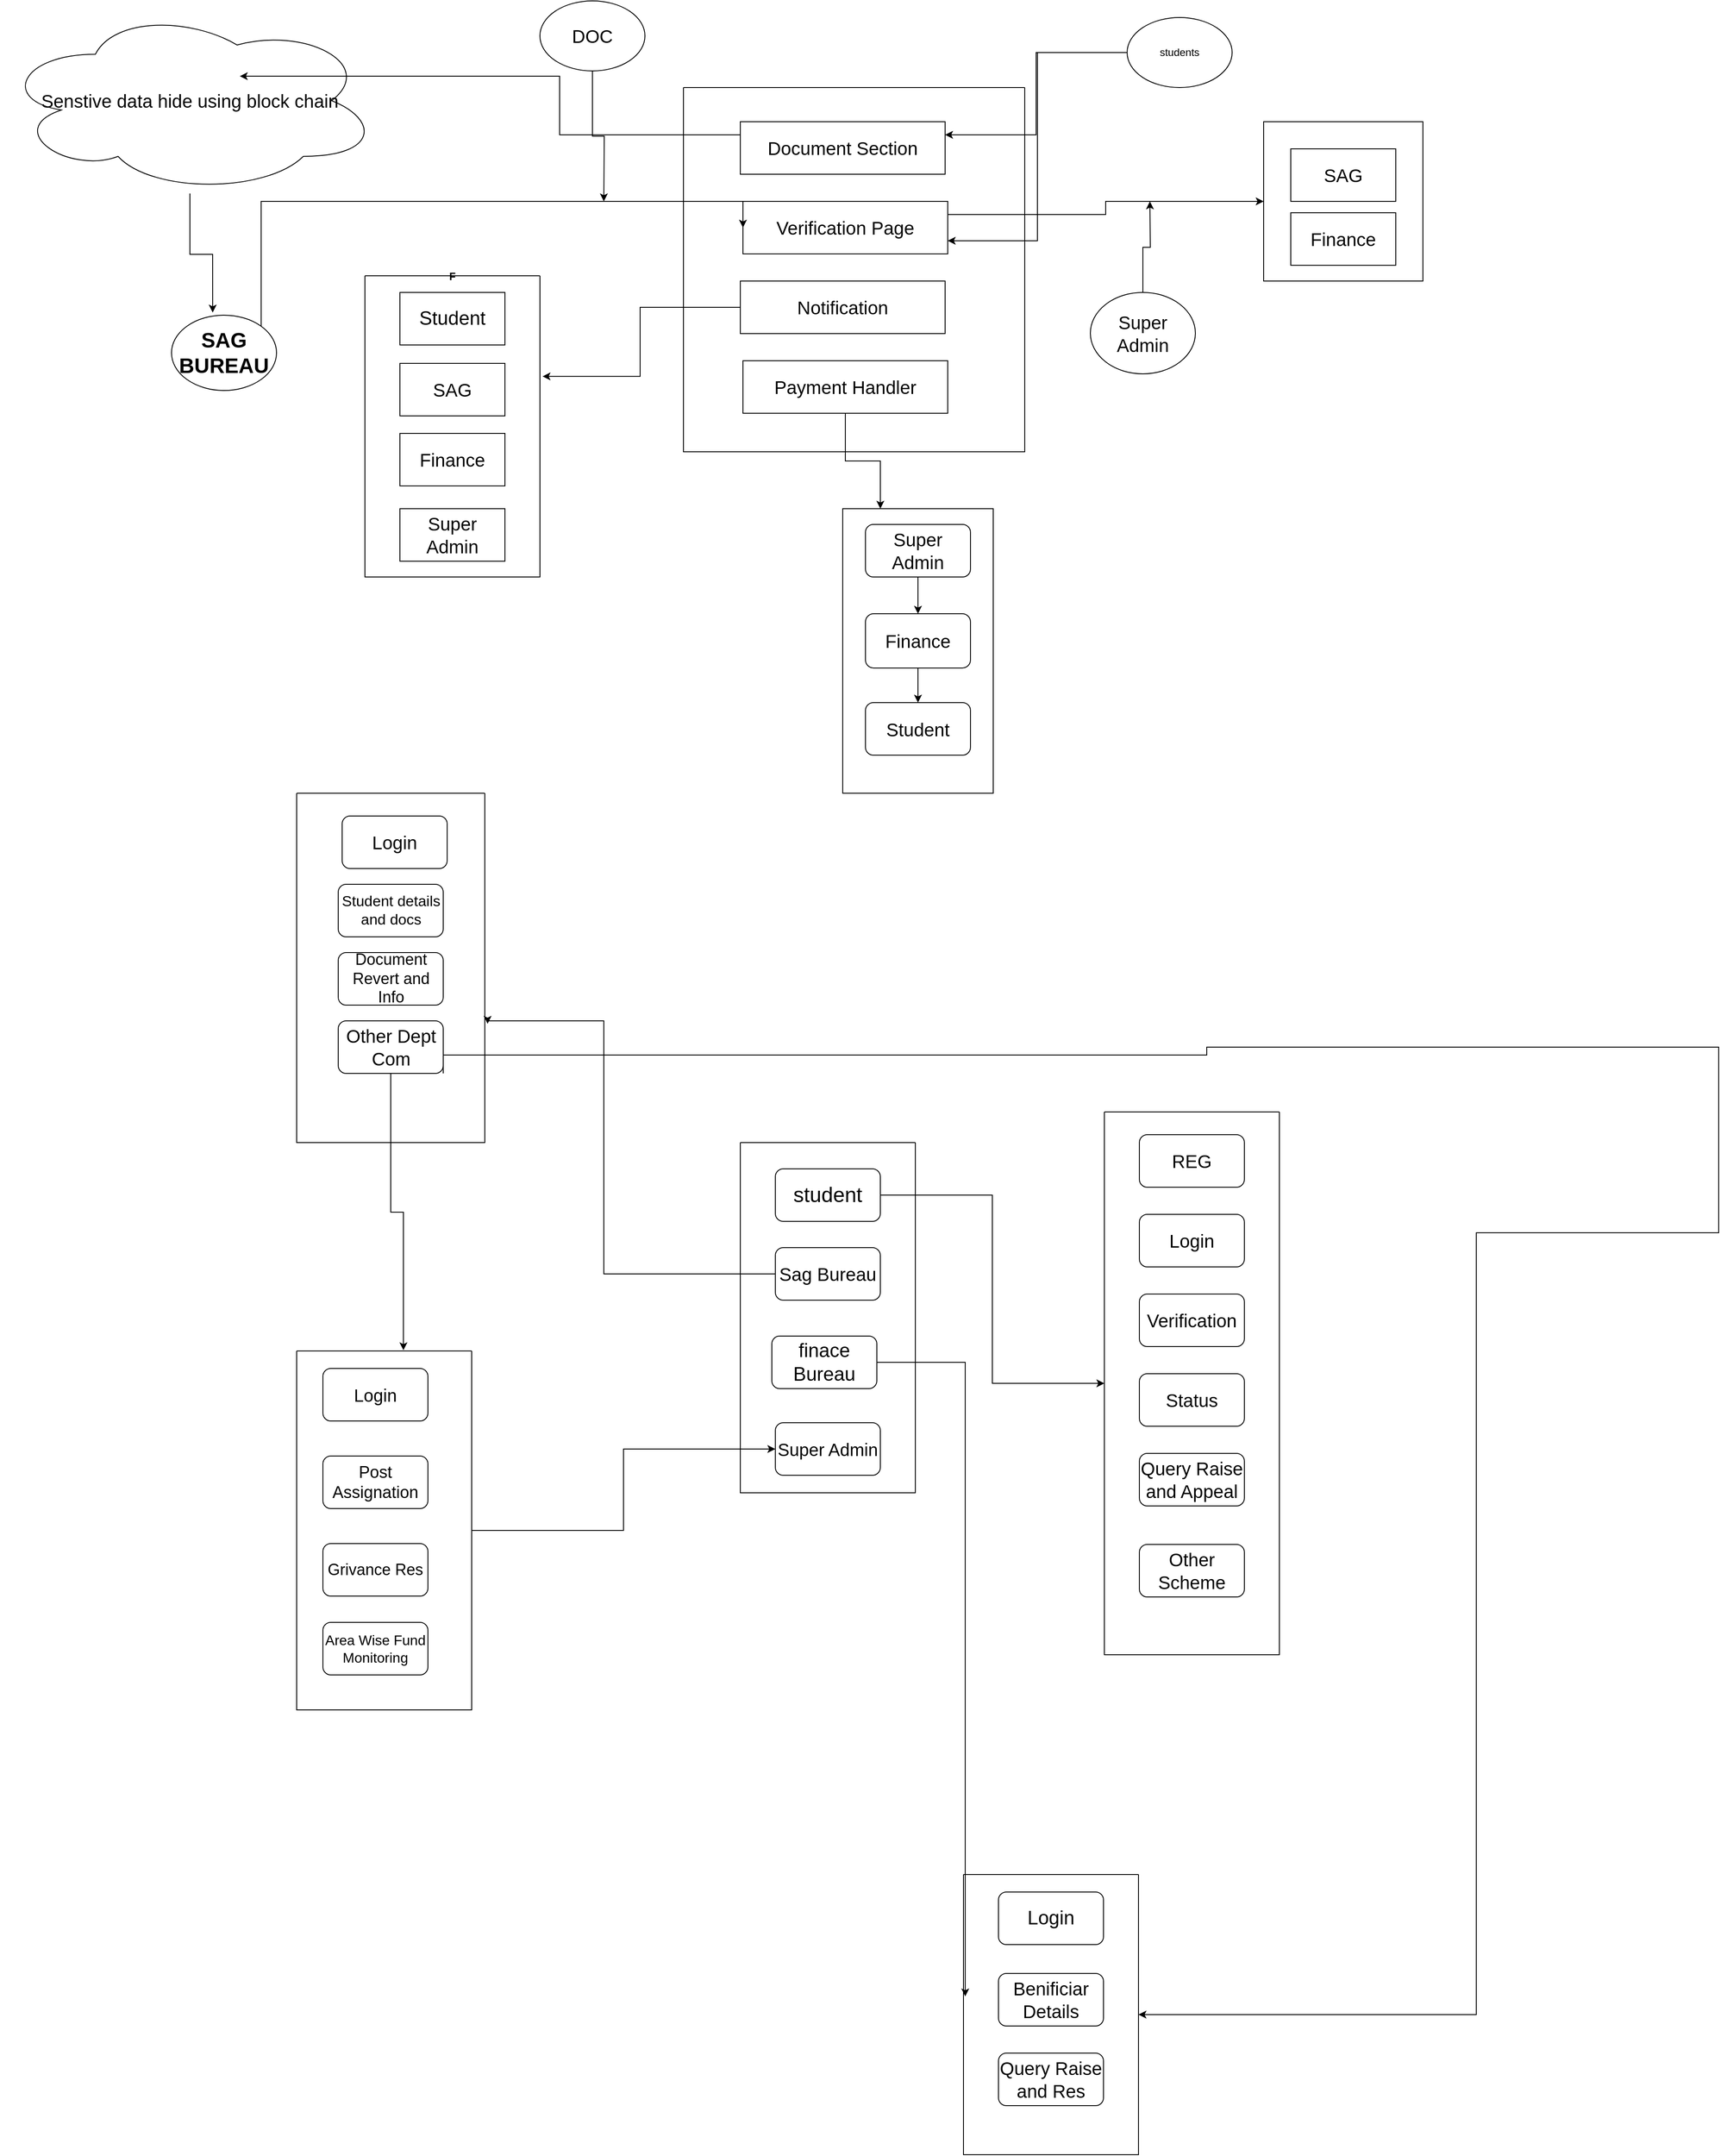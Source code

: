 <mxfile version="24.7.14">
  <diagram id="6a731a19-8d31-9384-78a2-239565b7b9f0" name="Page-1">
    <mxGraphModel dx="3559" dy="2080" grid="1" gridSize="13" guides="1" tooltips="1" connect="1" arrows="1" fold="1" page="1" pageScale="1" pageWidth="1169" pageHeight="827" background="#FFFFFF" math="0" shadow="0">
      <root>
        <mxCell id="0" />
        <mxCell id="1" parent="0" />
        <mxCell id="Vd40pdNITO2c-FGGTi2B-143" value="" style="swimlane;startSize=0;labelBackgroundColor=none;" parent="1" vertex="1">
          <mxGeometry x="-130" y="477" width="200" height="400" as="geometry" />
        </mxCell>
        <mxCell id="Vd40pdNITO2c-FGGTi2B-144" value="&lt;font style=&quot;font-size: 24px;&quot;&gt;student&lt;/font&gt;" style="rounded=1;whiteSpace=wrap;html=1;labelBackgroundColor=none;" parent="Vd40pdNITO2c-FGGTi2B-143" vertex="1">
          <mxGeometry x="40" y="30" width="120" height="60" as="geometry" />
        </mxCell>
        <mxCell id="Vd40pdNITO2c-FGGTi2B-145" value="&lt;font style=&quot;font-size: 21px;&quot;&gt;Sag Bureau&lt;/font&gt;" style="rounded=1;whiteSpace=wrap;html=1;labelBackgroundColor=none;" parent="Vd40pdNITO2c-FGGTi2B-143" vertex="1">
          <mxGeometry x="40" y="120" width="120" height="60" as="geometry" />
        </mxCell>
        <mxCell id="Vd40pdNITO2c-FGGTi2B-147" value="&lt;font style=&quot;font-size: 20px;&quot;&gt;Super Admin&lt;/font&gt;" style="rounded=1;whiteSpace=wrap;html=1;labelBackgroundColor=none;" parent="Vd40pdNITO2c-FGGTi2B-143" vertex="1">
          <mxGeometry x="40" y="320" width="120" height="60" as="geometry" />
        </mxCell>
        <mxCell id="Vd40pdNITO2c-FGGTi2B-146" value="&lt;font style=&quot;font-size: 22px;&quot;&gt;finace Bureau&lt;/font&gt;" style="rounded=1;whiteSpace=wrap;html=1;labelBackgroundColor=none;" parent="Vd40pdNITO2c-FGGTi2B-143" vertex="1">
          <mxGeometry x="36" y="221" width="120" height="60" as="geometry" />
        </mxCell>
        <mxCell id="Vd40pdNITO2c-FGGTi2B-148" value="" style="swimlane;startSize=0;labelBackgroundColor=none;" parent="1" vertex="1">
          <mxGeometry x="286" y="442" width="200" height="620" as="geometry" />
        </mxCell>
        <mxCell id="Vd40pdNITO2c-FGGTi2B-166" value="&lt;font style=&quot;font-size: 21px;&quot;&gt;REG&lt;/font&gt;" style="rounded=1;whiteSpace=wrap;html=1;labelBackgroundColor=none;" parent="Vd40pdNITO2c-FGGTi2B-148" vertex="1">
          <mxGeometry x="40" y="26" width="120" height="60" as="geometry" />
        </mxCell>
        <mxCell id="Vd40pdNITO2c-FGGTi2B-167" value="&lt;font style=&quot;font-size: 21px;&quot;&gt;Login&lt;/font&gt;" style="rounded=1;whiteSpace=wrap;html=1;labelBackgroundColor=none;" parent="Vd40pdNITO2c-FGGTi2B-148" vertex="1">
          <mxGeometry x="40" y="117" width="120" height="60" as="geometry" />
        </mxCell>
        <mxCell id="Vd40pdNITO2c-FGGTi2B-168" value="&lt;font style=&quot;font-size: 21px;&quot;&gt;Verification&lt;/font&gt;" style="rounded=1;whiteSpace=wrap;html=1;labelBackgroundColor=none;" parent="Vd40pdNITO2c-FGGTi2B-148" vertex="1">
          <mxGeometry x="40" y="208" width="120" height="60" as="geometry" />
        </mxCell>
        <mxCell id="Vd40pdNITO2c-FGGTi2B-169" value="&lt;font style=&quot;font-size: 21px;&quot;&gt;Status&lt;/font&gt;" style="rounded=1;whiteSpace=wrap;html=1;labelBackgroundColor=none;" parent="Vd40pdNITO2c-FGGTi2B-148" vertex="1">
          <mxGeometry x="40" y="299" width="120" height="60" as="geometry" />
        </mxCell>
        <mxCell id="Vd40pdNITO2c-FGGTi2B-170" value="&lt;font style=&quot;font-size: 21px;&quot;&gt;Query Raise and Appeal&lt;/font&gt;" style="rounded=1;whiteSpace=wrap;html=1;labelBackgroundColor=none;" parent="Vd40pdNITO2c-FGGTi2B-148" vertex="1">
          <mxGeometry x="40" y="390" width="120" height="60" as="geometry" />
        </mxCell>
        <mxCell id="Vd40pdNITO2c-FGGTi2B-171" value="&lt;font style=&quot;font-size: 21px;&quot;&gt;Other Scheme&lt;/font&gt;" style="rounded=1;whiteSpace=wrap;html=1;labelBackgroundColor=none;" parent="Vd40pdNITO2c-FGGTi2B-148" vertex="1">
          <mxGeometry x="40" y="494" width="120" height="60" as="geometry" />
        </mxCell>
        <mxCell id="Vd40pdNITO2c-FGGTi2B-151" value="" style="swimlane;startSize=0;labelBackgroundColor=none;" parent="1" vertex="1">
          <mxGeometry x="-637" y="78" width="215" height="399" as="geometry" />
        </mxCell>
        <mxCell id="Vd40pdNITO2c-FGGTi2B-172" value="&lt;font style=&quot;font-size: 21px;&quot;&gt;Login&lt;/font&gt;" style="rounded=1;whiteSpace=wrap;html=1;labelBackgroundColor=none;" parent="Vd40pdNITO2c-FGGTi2B-151" vertex="1">
          <mxGeometry x="52" y="26" width="120" height="60" as="geometry" />
        </mxCell>
        <mxCell id="Vd40pdNITO2c-FGGTi2B-173" value="&lt;font style=&quot;font-size: 17px;&quot;&gt;Student details and docs&lt;/font&gt;" style="rounded=1;whiteSpace=wrap;html=1;labelBackgroundColor=none;" parent="Vd40pdNITO2c-FGGTi2B-151" vertex="1">
          <mxGeometry x="47.5" y="104" width="120" height="60" as="geometry" />
        </mxCell>
        <mxCell id="Vd40pdNITO2c-FGGTi2B-174" value="&lt;font style=&quot;font-size: 18px;&quot;&gt;Document Revert and Info&lt;/font&gt;" style="rounded=1;whiteSpace=wrap;html=1;labelBackgroundColor=none;" parent="Vd40pdNITO2c-FGGTi2B-151" vertex="1">
          <mxGeometry x="47.5" y="182" width="120" height="60" as="geometry" />
        </mxCell>
        <mxCell id="Vd40pdNITO2c-FGGTi2B-175" value="&lt;font style=&quot;font-size: 21px;&quot;&gt;Other Dept Com&lt;/font&gt;" style="rounded=1;whiteSpace=wrap;html=1;labelBackgroundColor=none;" parent="Vd40pdNITO2c-FGGTi2B-151" vertex="1">
          <mxGeometry x="47.5" y="260" width="120" height="60" as="geometry" />
        </mxCell>
        <mxCell id="Vd40pdNITO2c-FGGTi2B-152" value="" style="swimlane;startSize=0;labelBackgroundColor=none;" parent="1" vertex="1">
          <mxGeometry x="125" y="1313" width="200" height="320" as="geometry" />
        </mxCell>
        <mxCell id="Vd40pdNITO2c-FGGTi2B-163" value="&lt;font style=&quot;font-size: 22px;&quot;&gt;Login&lt;/font&gt;" style="rounded=1;whiteSpace=wrap;html=1;labelBackgroundColor=none;" parent="Vd40pdNITO2c-FGGTi2B-152" vertex="1">
          <mxGeometry x="40" y="20" width="120" height="60" as="geometry" />
        </mxCell>
        <mxCell id="Vd40pdNITO2c-FGGTi2B-164" value="&lt;font style=&quot;font-size: 21px;&quot;&gt;Benificiar&lt;/font&gt;&lt;div&gt;&lt;font style=&quot;font-size: 21px;&quot;&gt;Details&lt;/font&gt;&lt;/div&gt;" style="rounded=1;whiteSpace=wrap;html=1;labelBackgroundColor=none;" parent="Vd40pdNITO2c-FGGTi2B-152" vertex="1">
          <mxGeometry x="40" y="113" width="120" height="60" as="geometry" />
        </mxCell>
        <mxCell id="Vd40pdNITO2c-FGGTi2B-165" value="&lt;font style=&quot;font-size: 21px;&quot;&gt;Query Raise and Res&lt;/font&gt;" style="rounded=1;whiteSpace=wrap;html=1;labelBackgroundColor=none;" parent="Vd40pdNITO2c-FGGTi2B-152" vertex="1">
          <mxGeometry x="40" y="204" width="120" height="60" as="geometry" />
        </mxCell>
        <mxCell id="Vd40pdNITO2c-FGGTi2B-154" style="edgeStyle=orthogonalEdgeStyle;rounded=0;orthogonalLoop=1;jettySize=auto;html=1;exitX=1;exitY=0.5;exitDx=0;exitDy=0;labelBackgroundColor=none;fontColor=default;" parent="1" source="Vd40pdNITO2c-FGGTi2B-153" target="Vd40pdNITO2c-FGGTi2B-147" edge="1">
          <mxGeometry relative="1" as="geometry" />
        </mxCell>
        <mxCell id="Vd40pdNITO2c-FGGTi2B-153" value="" style="swimlane;startSize=0;labelBackgroundColor=none;" parent="1" vertex="1">
          <mxGeometry x="-637" y="715" width="200" height="410" as="geometry" />
        </mxCell>
        <mxCell id="Vd40pdNITO2c-FGGTi2B-158" value="&lt;font style=&quot;font-size: 20px;&quot;&gt;Login&lt;/font&gt;" style="rounded=1;whiteSpace=wrap;html=1;labelBackgroundColor=none;" parent="Vd40pdNITO2c-FGGTi2B-153" vertex="1">
          <mxGeometry x="30" y="20" width="120" height="60" as="geometry" />
        </mxCell>
        <mxCell id="Vd40pdNITO2c-FGGTi2B-159" value="&lt;font style=&quot;font-size: 19px;&quot;&gt;Post Assignation&lt;/font&gt;" style="rounded=1;whiteSpace=wrap;html=1;labelBackgroundColor=none;" parent="Vd40pdNITO2c-FGGTi2B-153" vertex="1">
          <mxGeometry x="30" y="120" width="120" height="60" as="geometry" />
        </mxCell>
        <mxCell id="Vd40pdNITO2c-FGGTi2B-160" value="&lt;font style=&quot;font-size: 18px;&quot;&gt;Grivance Res&lt;/font&gt;" style="rounded=1;whiteSpace=wrap;html=1;labelBackgroundColor=none;" parent="Vd40pdNITO2c-FGGTi2B-153" vertex="1">
          <mxGeometry x="30" y="220" width="120" height="60" as="geometry" />
        </mxCell>
        <mxCell id="Vd40pdNITO2c-FGGTi2B-161" value="&lt;font style=&quot;font-size: 16px;&quot;&gt;Area Wise Fund Monitoring&lt;/font&gt;" style="rounded=1;whiteSpace=wrap;html=1;labelBackgroundColor=none;" parent="Vd40pdNITO2c-FGGTi2B-153" vertex="1">
          <mxGeometry x="30" y="310" width="120" height="60" as="geometry" />
        </mxCell>
        <mxCell id="Vd40pdNITO2c-FGGTi2B-155" style="edgeStyle=orthogonalEdgeStyle;rounded=0;orthogonalLoop=1;jettySize=auto;html=1;entryX=0.01;entryY=0.435;entryDx=0;entryDy=0;entryPerimeter=0;labelBackgroundColor=none;fontColor=default;" parent="1" source="Vd40pdNITO2c-FGGTi2B-146" target="Vd40pdNITO2c-FGGTi2B-152" edge="1">
          <mxGeometry relative="1" as="geometry" />
        </mxCell>
        <mxCell id="Vd40pdNITO2c-FGGTi2B-156" style="edgeStyle=orthogonalEdgeStyle;rounded=0;orthogonalLoop=1;jettySize=auto;html=1;entryX=1.015;entryY=0.66;entryDx=0;entryDy=0;entryPerimeter=0;labelBackgroundColor=none;fontColor=default;" parent="1" source="Vd40pdNITO2c-FGGTi2B-145" target="Vd40pdNITO2c-FGGTi2B-151" edge="1">
          <mxGeometry relative="1" as="geometry">
            <Array as="points">
              <mxPoint x="-286" y="627" />
              <mxPoint x="-286" y="338" />
              <mxPoint x="-419" y="338" />
            </Array>
          </mxGeometry>
        </mxCell>
        <mxCell id="Vd40pdNITO2c-FGGTi2B-157" style="edgeStyle=orthogonalEdgeStyle;rounded=0;orthogonalLoop=1;jettySize=auto;html=1;exitX=1;exitY=0.5;exitDx=0;exitDy=0;labelBackgroundColor=none;fontColor=default;" parent="1" source="Vd40pdNITO2c-FGGTi2B-144" target="Vd40pdNITO2c-FGGTi2B-148" edge="1">
          <mxGeometry relative="1" as="geometry" />
        </mxCell>
        <mxCell id="Vd40pdNITO2c-FGGTi2B-176" style="edgeStyle=orthogonalEdgeStyle;rounded=0;orthogonalLoop=1;jettySize=auto;html=1;exitX=0.5;exitY=1;exitDx=0;exitDy=0;entryX=0.61;entryY=-0.002;entryDx=0;entryDy=0;entryPerimeter=0;fontColor=default;labelBackgroundColor=none;" parent="1" source="Vd40pdNITO2c-FGGTi2B-175" target="Vd40pdNITO2c-FGGTi2B-153" edge="1">
          <mxGeometry relative="1" as="geometry" />
        </mxCell>
        <mxCell id="Vd40pdNITO2c-FGGTi2B-177" style="edgeStyle=orthogonalEdgeStyle;rounded=0;orthogonalLoop=1;jettySize=auto;html=1;exitX=1;exitY=1;exitDx=0;exitDy=0;fontColor=default;labelBackgroundColor=none;" parent="1" source="Vd40pdNITO2c-FGGTi2B-175" target="Vd40pdNITO2c-FGGTi2B-152" edge="1">
          <mxGeometry relative="1" as="geometry">
            <Array as="points">
              <mxPoint x="-469" y="377" />
              <mxPoint x="403" y="377" />
              <mxPoint x="403" y="368" />
              <mxPoint x="988" y="368" />
              <mxPoint x="988" y="580" />
              <mxPoint x="711" y="580" />
              <mxPoint x="711" y="1473" />
            </Array>
          </mxGeometry>
        </mxCell>
        <mxCell id="Vd40pdNITO2c-FGGTi2B-178" value="" style="swimlane;startSize=0;labelBackgroundColor=none;" parent="1" vertex="1">
          <mxGeometry x="-195" y="-728" width="390" height="416" as="geometry" />
        </mxCell>
        <mxCell id="Vd40pdNITO2c-FGGTi2B-179" value="&lt;font style=&quot;font-size: 21px;&quot;&gt;Document Section&lt;/font&gt;" style="rounded=0;whiteSpace=wrap;html=1;labelBackgroundColor=none;" parent="Vd40pdNITO2c-FGGTi2B-178" vertex="1">
          <mxGeometry x="65" y="39" width="234" height="60" as="geometry" />
        </mxCell>
        <mxCell id="Vd40pdNITO2c-FGGTi2B-180" value="&lt;font style=&quot;font-size: 21px;&quot;&gt;Verification Page&lt;/font&gt;" style="rounded=0;whiteSpace=wrap;html=1;labelBackgroundColor=none;" parent="Vd40pdNITO2c-FGGTi2B-178" vertex="1">
          <mxGeometry x="68" y="130" width="234" height="60" as="geometry" />
        </mxCell>
        <mxCell id="Vd40pdNITO2c-FGGTi2B-181" value="&lt;font style=&quot;font-size: 21px;&quot;&gt;Notification&lt;/font&gt;" style="rounded=0;whiteSpace=wrap;html=1;labelBackgroundColor=none;" parent="Vd40pdNITO2c-FGGTi2B-178" vertex="1">
          <mxGeometry x="65" y="221" width="234" height="60" as="geometry" />
        </mxCell>
        <mxCell id="Vd40pdNITO2c-FGGTi2B-182" value="&lt;font style=&quot;font-size: 21px;&quot;&gt;Payment Handler&lt;/font&gt;" style="rounded=0;whiteSpace=wrap;html=1;labelBackgroundColor=none;" parent="Vd40pdNITO2c-FGGTi2B-178" vertex="1">
          <mxGeometry x="68" y="312" width="234" height="60" as="geometry" />
        </mxCell>
        <mxCell id="Vd40pdNITO2c-FGGTi2B-184" value="&lt;font style=&quot;font-size: 21px;&quot;&gt;Senstive data hide using block chain&lt;/font&gt;" style="ellipse;shape=cloud;whiteSpace=wrap;html=1;labelBackgroundColor=none;" parent="1" vertex="1">
          <mxGeometry x="-975" y="-819" width="432" height="212" as="geometry" />
        </mxCell>
        <mxCell id="Vd40pdNITO2c-FGGTi2B-185" style="edgeStyle=orthogonalEdgeStyle;rounded=0;orthogonalLoop=1;jettySize=auto;html=1;exitX=0;exitY=0.25;exitDx=0;exitDy=0;fontColor=default;entryX=0.632;entryY=0.368;entryDx=0;entryDy=0;entryPerimeter=0;labelBackgroundColor=none;" parent="1" source="Vd40pdNITO2c-FGGTi2B-179" target="Vd40pdNITO2c-FGGTi2B-184" edge="1">
          <mxGeometry relative="1" as="geometry">
            <mxPoint x="-299" y="-468" as="targetPoint" />
          </mxGeometry>
        </mxCell>
        <mxCell id="_Lv-nAi7Yl4UMt47Rkj5-3" style="edgeStyle=orthogonalEdgeStyle;rounded=0;orthogonalLoop=1;jettySize=auto;html=1;entryX=1;entryY=0.25;entryDx=0;entryDy=0;labelBackgroundColor=none;fontColor=default;" edge="1" parent="1" source="_Lv-nAi7Yl4UMt47Rkj5-2" target="Vd40pdNITO2c-FGGTi2B-179">
          <mxGeometry relative="1" as="geometry" />
        </mxCell>
        <mxCell id="_Lv-nAi7Yl4UMt47Rkj5-16" style="edgeStyle=orthogonalEdgeStyle;rounded=0;orthogonalLoop=1;jettySize=auto;html=1;entryX=1;entryY=0.75;entryDx=0;entryDy=0;labelBackgroundColor=none;fontColor=default;" edge="1" parent="1" source="_Lv-nAi7Yl4UMt47Rkj5-2" target="Vd40pdNITO2c-FGGTi2B-180">
          <mxGeometry relative="1" as="geometry" />
        </mxCell>
        <mxCell id="_Lv-nAi7Yl4UMt47Rkj5-2" value="students" style="ellipse;whiteSpace=wrap;html=1;labelBackgroundColor=none;" vertex="1" parent="1">
          <mxGeometry x="312" y="-808" width="120" height="80" as="geometry" />
        </mxCell>
        <mxCell id="_Lv-nAi7Yl4UMt47Rkj5-17" style="edgeStyle=orthogonalEdgeStyle;rounded=0;orthogonalLoop=1;jettySize=auto;html=1;exitX=1;exitY=0;exitDx=0;exitDy=0;entryX=0;entryY=0.5;entryDx=0;entryDy=0;labelBackgroundColor=none;fontColor=default;" edge="1" parent="1" source="_Lv-nAi7Yl4UMt47Rkj5-4" target="Vd40pdNITO2c-FGGTi2B-180">
          <mxGeometry relative="1" as="geometry">
            <Array as="points">
              <mxPoint x="-677" y="-598" />
              <mxPoint x="-127" y="-598" />
            </Array>
          </mxGeometry>
        </mxCell>
        <mxCell id="_Lv-nAi7Yl4UMt47Rkj5-4" value="&lt;h1&gt;SAG BUREAU&lt;/h1&gt;" style="ellipse;whiteSpace=wrap;html=1;labelBackgroundColor=none;" vertex="1" parent="1">
          <mxGeometry x="-780" y="-468" width="120" height="86" as="geometry" />
        </mxCell>
        <mxCell id="_Lv-nAi7Yl4UMt47Rkj5-6" style="edgeStyle=orthogonalEdgeStyle;rounded=0;orthogonalLoop=1;jettySize=auto;html=1;entryX=0.392;entryY=-0.035;entryDx=0;entryDy=0;entryPerimeter=0;labelBackgroundColor=none;fontColor=default;" edge="1" parent="1" source="Vd40pdNITO2c-FGGTi2B-184" target="_Lv-nAi7Yl4UMt47Rkj5-4">
          <mxGeometry relative="1" as="geometry" />
        </mxCell>
        <mxCell id="_Lv-nAi7Yl4UMt47Rkj5-9" value="F" style="swimlane;startSize=0;labelBackgroundColor=none;" vertex="1" parent="1">
          <mxGeometry x="-559" y="-513" width="200" height="344" as="geometry" />
        </mxCell>
        <mxCell id="_Lv-nAi7Yl4UMt47Rkj5-11" value="&lt;font style=&quot;font-size: 22px;&quot;&gt;Student&lt;/font&gt;" style="rounded=0;whiteSpace=wrap;html=1;labelBackgroundColor=none;" vertex="1" parent="_Lv-nAi7Yl4UMt47Rkj5-9">
          <mxGeometry x="40" y="19" width="120" height="60" as="geometry" />
        </mxCell>
        <mxCell id="_Lv-nAi7Yl4UMt47Rkj5-12" value="&lt;font style=&quot;font-size: 21px;&quot;&gt;SAG&lt;/font&gt;" style="rounded=0;whiteSpace=wrap;html=1;labelBackgroundColor=none;" vertex="1" parent="_Lv-nAi7Yl4UMt47Rkj5-9">
          <mxGeometry x="40" y="100" width="120" height="60" as="geometry" />
        </mxCell>
        <mxCell id="_Lv-nAi7Yl4UMt47Rkj5-13" value="&lt;font style=&quot;font-size: 21px;&quot;&gt;Finance&lt;/font&gt;" style="rounded=0;whiteSpace=wrap;html=1;labelBackgroundColor=none;" vertex="1" parent="_Lv-nAi7Yl4UMt47Rkj5-9">
          <mxGeometry x="40" y="180" width="120" height="60" as="geometry" />
        </mxCell>
        <mxCell id="_Lv-nAi7Yl4UMt47Rkj5-14" value="&lt;font style=&quot;font-size: 21px;&quot;&gt;Super Admin&lt;/font&gt;" style="rounded=0;whiteSpace=wrap;html=1;labelBackgroundColor=none;" vertex="1" parent="_Lv-nAi7Yl4UMt47Rkj5-9">
          <mxGeometry x="40" y="266" width="120" height="60" as="geometry" />
        </mxCell>
        <mxCell id="_Lv-nAi7Yl4UMt47Rkj5-15" style="edgeStyle=orthogonalEdgeStyle;rounded=0;orthogonalLoop=1;jettySize=auto;html=1;entryX=1.015;entryY=0.334;entryDx=0;entryDy=0;entryPerimeter=0;labelBackgroundColor=none;fontColor=default;" edge="1" parent="1" source="Vd40pdNITO2c-FGGTi2B-181" target="_Lv-nAi7Yl4UMt47Rkj5-9">
          <mxGeometry relative="1" as="geometry" />
        </mxCell>
        <mxCell id="_Lv-nAi7Yl4UMt47Rkj5-19" style="edgeStyle=orthogonalEdgeStyle;rounded=0;orthogonalLoop=1;jettySize=auto;html=1;labelBackgroundColor=none;fontColor=default;" edge="1" parent="1" source="_Lv-nAi7Yl4UMt47Rkj5-18">
          <mxGeometry relative="1" as="geometry">
            <mxPoint x="-286" y="-598" as="targetPoint" />
          </mxGeometry>
        </mxCell>
        <mxCell id="_Lv-nAi7Yl4UMt47Rkj5-18" value="&lt;font style=&quot;font-size: 21px;&quot;&gt;DOC&lt;/font&gt;" style="ellipse;whiteSpace=wrap;html=1;labelBackgroundColor=none;" vertex="1" parent="1">
          <mxGeometry x="-359" y="-827" width="120" height="80" as="geometry" />
        </mxCell>
        <mxCell id="_Lv-nAi7Yl4UMt47Rkj5-20" value="" style="whiteSpace=wrap;html=1;aspect=fixed;labelBackgroundColor=none;" vertex="1" parent="1">
          <mxGeometry x="468" y="-689" width="182" height="182" as="geometry" />
        </mxCell>
        <mxCell id="_Lv-nAi7Yl4UMt47Rkj5-21" value="&lt;font style=&quot;font-size: 21px;&quot;&gt;SAG&lt;/font&gt;" style="rounded=0;whiteSpace=wrap;html=1;labelBackgroundColor=none;" vertex="1" parent="1">
          <mxGeometry x="499" y="-658" width="120" height="60" as="geometry" />
        </mxCell>
        <mxCell id="_Lv-nAi7Yl4UMt47Rkj5-22" value="&lt;font style=&quot;font-size: 21px;&quot;&gt;Finance&lt;/font&gt;" style="rounded=0;whiteSpace=wrap;html=1;labelBackgroundColor=none;" vertex="1" parent="1">
          <mxGeometry x="499" y="-585" width="120" height="60" as="geometry" />
        </mxCell>
        <mxCell id="_Lv-nAi7Yl4UMt47Rkj5-23" style="edgeStyle=orthogonalEdgeStyle;rounded=0;orthogonalLoop=1;jettySize=auto;html=1;exitX=1;exitY=0.25;exitDx=0;exitDy=0;entryX=0;entryY=0.5;entryDx=0;entryDy=0;labelBackgroundColor=none;fontColor=default;" edge="1" parent="1" source="Vd40pdNITO2c-FGGTi2B-180" target="_Lv-nAi7Yl4UMt47Rkj5-20">
          <mxGeometry relative="1" as="geometry" />
        </mxCell>
        <mxCell id="_Lv-nAi7Yl4UMt47Rkj5-25" style="edgeStyle=orthogonalEdgeStyle;rounded=0;orthogonalLoop=1;jettySize=auto;html=1;labelBackgroundColor=none;fontColor=default;" edge="1" parent="1" source="_Lv-nAi7Yl4UMt47Rkj5-24">
          <mxGeometry relative="1" as="geometry">
            <mxPoint x="338" y="-598" as="targetPoint" />
          </mxGeometry>
        </mxCell>
        <mxCell id="_Lv-nAi7Yl4UMt47Rkj5-24" value="&lt;font style=&quot;font-size: 21px;&quot;&gt;Super Admin&lt;/font&gt;" style="ellipse;whiteSpace=wrap;html=1;labelBackgroundColor=none;" vertex="1" parent="1">
          <mxGeometry x="270" y="-494" width="120" height="93" as="geometry" />
        </mxCell>
        <mxCell id="_Lv-nAi7Yl4UMt47Rkj5-35" value="" style="group" vertex="1" connectable="0" parent="1">
          <mxGeometry x="-13" y="-247" width="172" height="325" as="geometry" />
        </mxCell>
        <mxCell id="_Lv-nAi7Yl4UMt47Rkj5-26" value="" style="rounded=0;whiteSpace=wrap;html=1;labelBackgroundColor=none;" vertex="1" parent="_Lv-nAi7Yl4UMt47Rkj5-35">
          <mxGeometry width="172" height="325" as="geometry" />
        </mxCell>
        <mxCell id="_Lv-nAi7Yl4UMt47Rkj5-31" style="edgeStyle=orthogonalEdgeStyle;rounded=0;orthogonalLoop=1;jettySize=auto;html=1;entryX=0.5;entryY=0;entryDx=0;entryDy=0;labelBackgroundColor=none;fontColor=default;" edge="1" parent="_Lv-nAi7Yl4UMt47Rkj5-35" source="_Lv-nAi7Yl4UMt47Rkj5-28" target="_Lv-nAi7Yl4UMt47Rkj5-29">
          <mxGeometry relative="1" as="geometry" />
        </mxCell>
        <mxCell id="_Lv-nAi7Yl4UMt47Rkj5-28" value="&lt;font style=&quot;font-size: 21px;&quot;&gt;Super Admin&lt;/font&gt;" style="rounded=1;whiteSpace=wrap;html=1;labelBackgroundColor=none;" vertex="1" parent="_Lv-nAi7Yl4UMt47Rkj5-35">
          <mxGeometry x="26" y="18" width="120" height="60" as="geometry" />
        </mxCell>
        <mxCell id="_Lv-nAi7Yl4UMt47Rkj5-32" style="edgeStyle=orthogonalEdgeStyle;rounded=0;orthogonalLoop=1;jettySize=auto;html=1;entryX=0.5;entryY=0;entryDx=0;entryDy=0;labelBackgroundColor=none;fontColor=default;" edge="1" parent="_Lv-nAi7Yl4UMt47Rkj5-35" source="_Lv-nAi7Yl4UMt47Rkj5-29" target="_Lv-nAi7Yl4UMt47Rkj5-30">
          <mxGeometry relative="1" as="geometry" />
        </mxCell>
        <mxCell id="_Lv-nAi7Yl4UMt47Rkj5-29" value="&lt;font style=&quot;font-size: 21px;&quot;&gt;Finance&lt;/font&gt;" style="rounded=1;whiteSpace=wrap;html=1;labelBackgroundColor=none;" vertex="1" parent="_Lv-nAi7Yl4UMt47Rkj5-35">
          <mxGeometry x="26" y="120" width="120" height="62" as="geometry" />
        </mxCell>
        <mxCell id="_Lv-nAi7Yl4UMt47Rkj5-30" value="&lt;font style=&quot;font-size: 21px;&quot;&gt;Student&lt;/font&gt;" style="rounded=1;whiteSpace=wrap;html=1;labelBackgroundColor=none;" vertex="1" parent="_Lv-nAi7Yl4UMt47Rkj5-35">
          <mxGeometry x="26" y="221.5" width="120" height="60" as="geometry" />
        </mxCell>
        <mxCell id="_Lv-nAi7Yl4UMt47Rkj5-36" style="edgeStyle=orthogonalEdgeStyle;rounded=0;orthogonalLoop=1;jettySize=auto;html=1;entryX=0.25;entryY=0;entryDx=0;entryDy=0;" edge="1" parent="1" source="Vd40pdNITO2c-FGGTi2B-182" target="_Lv-nAi7Yl4UMt47Rkj5-26">
          <mxGeometry relative="1" as="geometry" />
        </mxCell>
      </root>
    </mxGraphModel>
  </diagram>
</mxfile>
